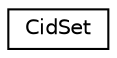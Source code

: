 digraph "Graphical Class Hierarchy"
{
  edge [fontname="Helvetica",fontsize="10",labelfontname="Helvetica",labelfontsize="10"];
  node [fontname="Helvetica",fontsize="10",shape=record];
  rankdir="LR";
  Node0 [label="CidSet",height=0.2,width=0.4,color="black", fillcolor="white", style="filled",URL="$struct_cid_set.html"];
}
